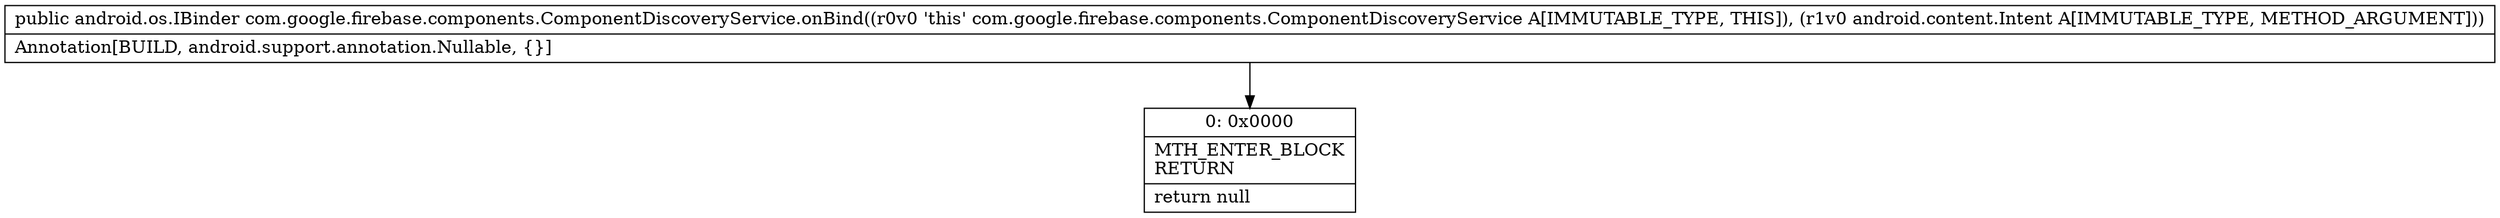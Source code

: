 digraph "CFG forcom.google.firebase.components.ComponentDiscoveryService.onBind(Landroid\/content\/Intent;)Landroid\/os\/IBinder;" {
Node_0 [shape=record,label="{0\:\ 0x0000|MTH_ENTER_BLOCK\lRETURN\l|return null\l}"];
MethodNode[shape=record,label="{public android.os.IBinder com.google.firebase.components.ComponentDiscoveryService.onBind((r0v0 'this' com.google.firebase.components.ComponentDiscoveryService A[IMMUTABLE_TYPE, THIS]), (r1v0 android.content.Intent A[IMMUTABLE_TYPE, METHOD_ARGUMENT]))  | Annotation[BUILD, android.support.annotation.Nullable, \{\}]\l}"];
MethodNode -> Node_0;
}


